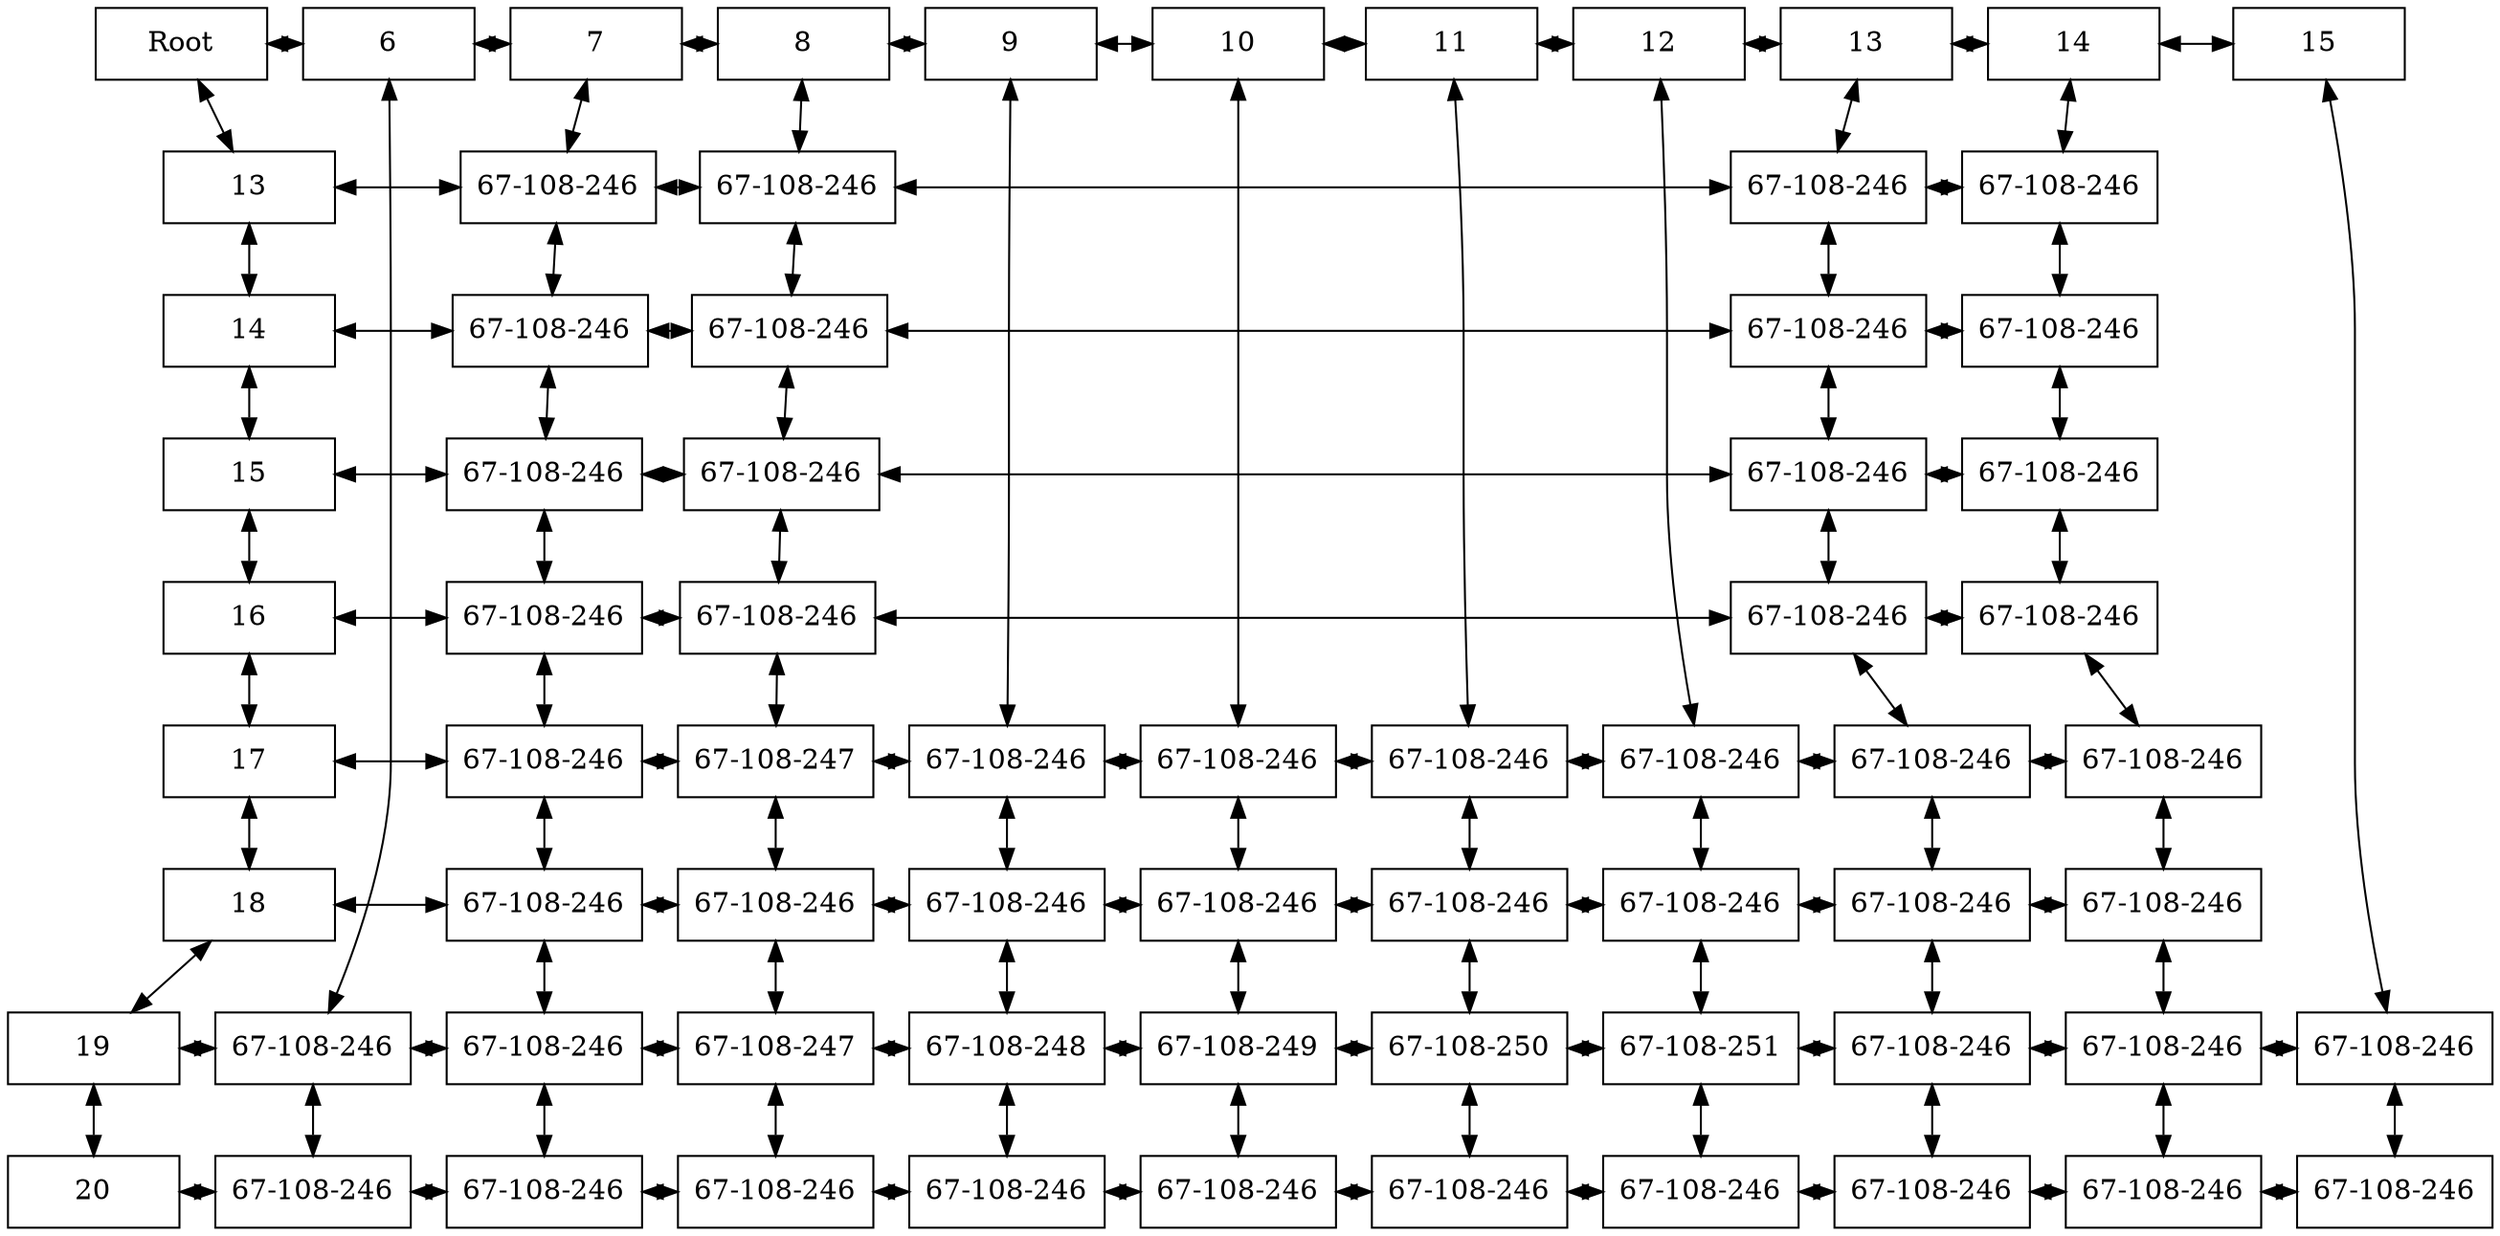 digraph  Grafico {
node [shape = rectangle, height=0.5, width=1.2];
node[nodesep = 1];
rankdir=TB;
"0-0"[label="Root"];
"0-13"[label="13"];
"0-14"[label="14"];
"0-15"[label="15"];
"0-16"[label="16"];
"0-17"[label="17"];
"0-18"[label="18"];
"0-19"[label="19"];
"0-20"[label="20"];
"6-0"[label="6"];
"6-19"[label="67-108-246"];
"6-20"[label="67-108-246"];
"7-0"[label="7"];
"7-13"[label="67-108-246"];
"7-14"[label="67-108-246"];
"7-15"[label="67-108-246"];
"7-16"[label="67-108-246"];
"7-17"[label="67-108-246"];
"7-18"[label="67-108-246"];
"7-19"[label="67-108-246"];
"7-20"[label="67-108-246"];
"8-0"[label="8"];
"8-13"[label="67-108-246"];
"8-14"[label="67-108-246"];
"8-15"[label="67-108-246"];
"8-16"[label="67-108-246"];
"8-17"[label="67-108-247"];
"8-18"[label="67-108-246"];
"8-19"[label="67-108-247"];
"8-20"[label="67-108-246"];
"9-0"[label="9"];
"9-17"[label="67-108-246"];
"9-18"[label="67-108-246"];
"9-19"[label="67-108-248"];
"9-20"[label="67-108-246"];
"10-0"[label="10"];
"10-17"[label="67-108-246"];
"10-18"[label="67-108-246"];
"10-19"[label="67-108-249"];
"10-20"[label="67-108-246"];
"11-0"[label="11"];
"11-17"[label="67-108-246"];
"11-18"[label="67-108-246"];
"11-19"[label="67-108-250"];
"11-20"[label="67-108-246"];
"12-0"[label="12"];
"12-17"[label="67-108-246"];
"12-18"[label="67-108-246"];
"12-19"[label="67-108-251"];
"12-20"[label="67-108-246"];
"13-0"[label="13"];
"13-13"[label="67-108-246"];
"13-14"[label="67-108-246"];
"13-15"[label="67-108-246"];
"13-16"[label="67-108-246"];
"13-17"[label="67-108-246"];
"13-18"[label="67-108-246"];
"13-19"[label="67-108-246"];
"13-20"[label="67-108-246"];
"14-0"[label="14"];
"14-13"[label="67-108-246"];
"14-14"[label="67-108-246"];
"14-15"[label="67-108-246"];
"14-16"[label="67-108-246"];
"14-17"[label="67-108-246"];
"14-18"[label="67-108-246"];
"14-19"[label="67-108-246"];
"14-20"[label="67-108-246"];
"15-0"[label="15"];
"15-19"[label="67-108-246"];
"15-20"[label="67-108-246"];
"0-0"->"6-0"[dir=both];
"0-0"->"0-13"[dir=both];
"0-13"->"7-13"[dir=both];
"0-13"->"0-14"[dir=both];
"0-14"->"7-14"[dir=both];
"0-14"->"0-15"[dir=both];
"0-15"->"7-15"[dir=both];
"0-15"->"0-16"[dir=both];
"0-16"->"7-16"[dir=both];
"0-16"->"0-17"[dir=both];
"0-17"->"7-17"[dir=both];
"0-17"->"0-18"[dir=both];
"0-18"->"7-18"[dir=both];
"0-18"->"0-19"[dir=both];
"0-19"->"6-19"[dir=both];
"0-19"->"0-20"[dir=both];
"0-20"->"6-20"[dir=both];
"6-0"->"7-0"[dir=both];
"6-0"->"6-19"[dir=both];
"6-19"->"7-19"[dir=both];
"6-19"->"6-20"[dir=both];
"6-20"->"7-20"[dir=both];
"7-0"->"8-0"[dir=both];
"7-0"->"7-13"[dir=both];
"7-13"->"8-13"[dir=both];
"7-13"->"7-14"[dir=both];
"7-14"->"8-14"[dir=both];
"7-14"->"7-15"[dir=both];
"7-15"->"8-15"[dir=both];
"7-15"->"7-16"[dir=both];
"7-16"->"8-16"[dir=both];
"7-16"->"7-17"[dir=both];
"7-17"->"8-17"[dir=both];
"7-17"->"7-18"[dir=both];
"7-18"->"8-18"[dir=both];
"7-18"->"7-19"[dir=both];
"7-19"->"8-19"[dir=both];
"7-19"->"7-20"[dir=both];
"7-20"->"8-20"[dir=both];
"8-0"->"9-0"[dir=both];
"8-0"->"8-13"[dir=both];
"8-13"->"13-13"[dir=both];
"8-13"->"8-14"[dir=both];
"8-14"->"13-14"[dir=both];
"8-14"->"8-15"[dir=both];
"8-15"->"13-15"[dir=both];
"8-15"->"8-16"[dir=both];
"8-16"->"13-16"[dir=both];
"8-16"->"8-17"[dir=both];
"8-17"->"9-17"[dir=both];
"8-17"->"8-18"[dir=both];
"8-18"->"9-18"[dir=both];
"8-18"->"8-19"[dir=both];
"8-19"->"9-19"[dir=both];
"8-19"->"8-20"[dir=both];
"8-20"->"9-20"[dir=both];
"9-0"->"10-0"[dir=both];
"9-0"->"9-17"[dir=both];
"9-17"->"10-17"[dir=both];
"9-17"->"9-18"[dir=both];
"9-18"->"10-18"[dir=both];
"9-18"->"9-19"[dir=both];
"9-19"->"10-19"[dir=both];
"9-19"->"9-20"[dir=both];
"9-20"->"10-20"[dir=both];
"10-0"->"11-0"[dir=both];
"10-0"->"10-17"[dir=both];
"10-17"->"11-17"[dir=both];
"10-17"->"10-18"[dir=both];
"10-18"->"11-18"[dir=both];
"10-18"->"10-19"[dir=both];
"10-19"->"11-19"[dir=both];
"10-19"->"10-20"[dir=both];
"10-20"->"11-20"[dir=both];
"11-0"->"12-0"[dir=both];
"11-0"->"11-17"[dir=both];
"11-17"->"12-17"[dir=both];
"11-17"->"11-18"[dir=both];
"11-18"->"12-18"[dir=both];
"11-18"->"11-19"[dir=both];
"11-19"->"12-19"[dir=both];
"11-19"->"11-20"[dir=both];
"11-20"->"12-20"[dir=both];
"12-0"->"13-0"[dir=both];
"12-0"->"12-17"[dir=both];
"12-17"->"13-17"[dir=both];
"12-17"->"12-18"[dir=both];
"12-18"->"13-18"[dir=both];
"12-18"->"12-19"[dir=both];
"12-19"->"13-19"[dir=both];
"12-19"->"12-20"[dir=both];
"12-20"->"13-20"[dir=both];
"13-0"->"14-0"[dir=both];
"13-0"->"13-13"[dir=both];
"13-13"->"14-13"[dir=both];
"13-13"->"13-14"[dir=both];
"13-14"->"14-14"[dir=both];
"13-14"->"13-15"[dir=both];
"13-15"->"14-15"[dir=both];
"13-15"->"13-16"[dir=both];
"13-16"->"14-16"[dir=both];
"13-16"->"13-17"[dir=both];
"13-17"->"14-17"[dir=both];
"13-17"->"13-18"[dir=both];
"13-18"->"14-18"[dir=both];
"13-18"->"13-19"[dir=both];
"13-19"->"14-19"[dir=both];
"13-19"->"13-20"[dir=both];
"13-20"->"14-20"[dir=both];
"14-0"->"15-0"[dir=both];
"14-0"->"14-13"[dir=both];
"14-13"->"14-14"[dir=both];
"14-14"->"14-15"[dir=both];
"14-15"->"14-16"[dir=both];
"14-16"->"14-17"[dir=both];
"14-17"->"14-18"[dir=both];
"14-18"->"14-19"[dir=both];
"14-19"->"15-19"[dir=both];
"14-19"->"14-20"[dir=both];
"14-20"->"15-20"[dir=both];
"15-0"->"15-19"[dir=both];
"15-19"->"15-20"[dir=both];
{ rank=same; "0-0" "6-0" "7-0" "8-0" "9-0" "10-0" "11-0" "12-0" "13-0" "14-0" "15-0" };
{ rank=same; "0-13" "7-13" "8-13" "13-13" "14-13" };
{ rank=same; "0-14" "7-14" "8-14" "13-14" "14-14" };
{ rank=same; "0-15" "7-15" "8-15" "13-15" "14-15" };
{ rank=same; "0-16" "7-16" "8-16" "13-16" "14-16" };
{ rank=same; "0-17" "7-17" "8-17" "9-17" "10-17" "11-17" "12-17" "13-17" "14-17" };
{ rank=same; "0-18" "7-18" "8-18" "9-18" "10-18" "11-18" "12-18" "13-18" "14-18" };
{ rank=same; "0-19" "6-19" "7-19" "8-19" "9-19" "10-19" "11-19" "12-19" "13-19" "14-19" "15-19" };
{ rank=same; "0-20" "6-20" "7-20" "8-20" "9-20" "10-20" "11-20" "12-20" "13-20" "14-20" "15-20" };
}
